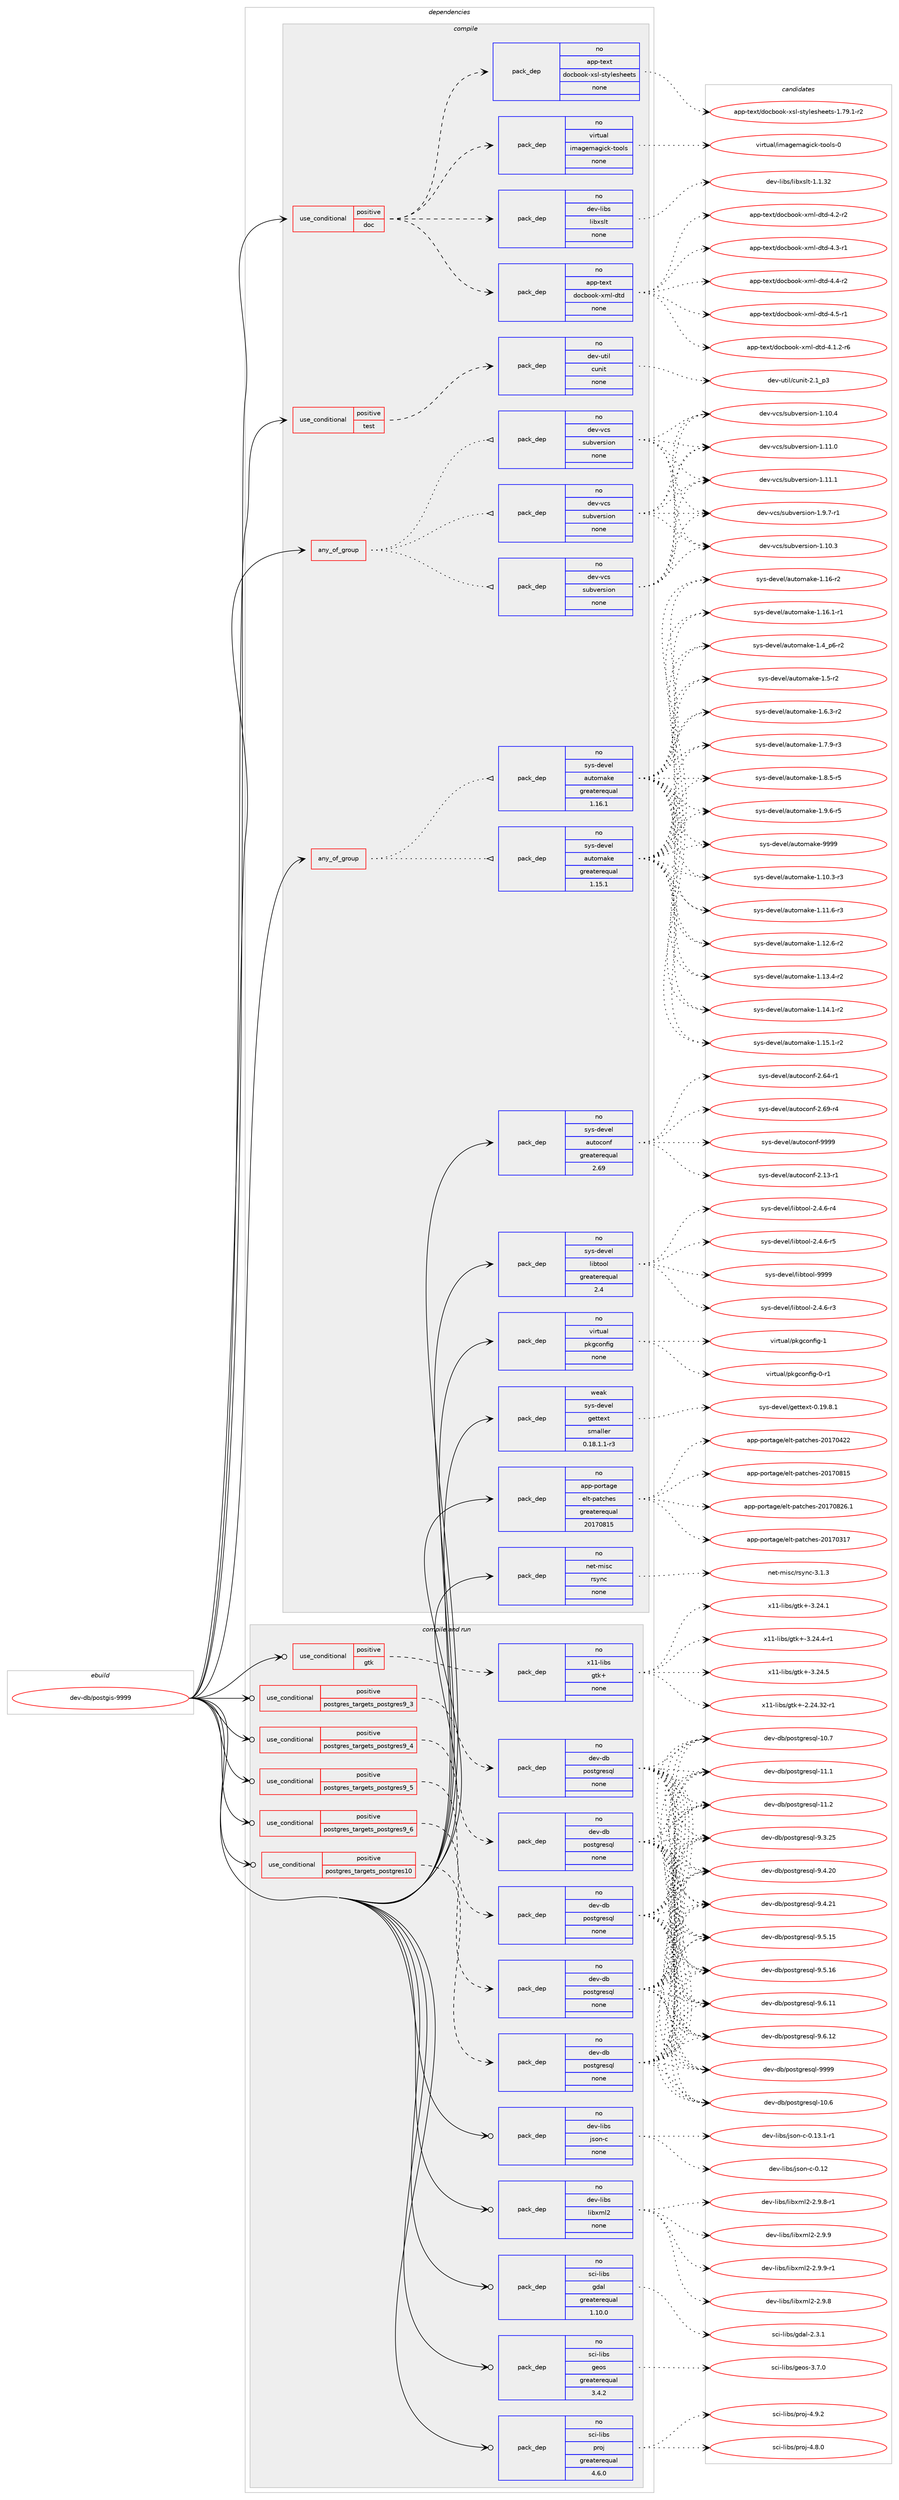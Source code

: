 digraph prolog {

# *************
# Graph options
# *************

newrank=true;
concentrate=true;
compound=true;
graph [rankdir=LR,fontname=Helvetica,fontsize=10,ranksep=1.5];#, ranksep=2.5, nodesep=0.2];
edge  [arrowhead=vee];
node  [fontname=Helvetica,fontsize=10];

# **********
# The ebuild
# **********

subgraph cluster_leftcol {
color=gray;
rank=same;
label=<<i>ebuild</i>>;
id [label="dev-db/postgis-9999", color=red, width=4, href="../dev-db/postgis-9999.svg"];
}

# ****************
# The dependencies
# ****************

subgraph cluster_midcol {
color=gray;
label=<<i>dependencies</i>>;
subgraph cluster_compile {
fillcolor="#eeeeee";
style=filled;
label=<<i>compile</i>>;
subgraph any20415 {
dependency1321804 [label=<<TABLE BORDER="0" CELLBORDER="1" CELLSPACING="0" CELLPADDING="4"><TR><TD CELLPADDING="10">any_of_group</TD></TR></TABLE>>, shape=none, color=red];subgraph pack943195 {
dependency1321805 [label=<<TABLE BORDER="0" CELLBORDER="1" CELLSPACING="0" CELLPADDING="4" WIDTH="220"><TR><TD ROWSPAN="6" CELLPADDING="30">pack_dep</TD></TR><TR><TD WIDTH="110">no</TD></TR><TR><TD>dev-vcs</TD></TR><TR><TD>subversion</TD></TR><TR><TD>none</TD></TR><TR><TD></TD></TR></TABLE>>, shape=none, color=blue];
}
dependency1321804:e -> dependency1321805:w [weight=20,style="dotted",arrowhead="oinv"];
subgraph pack943196 {
dependency1321806 [label=<<TABLE BORDER="0" CELLBORDER="1" CELLSPACING="0" CELLPADDING="4" WIDTH="220"><TR><TD ROWSPAN="6" CELLPADDING="30">pack_dep</TD></TR><TR><TD WIDTH="110">no</TD></TR><TR><TD>dev-vcs</TD></TR><TR><TD>subversion</TD></TR><TR><TD>none</TD></TR><TR><TD></TD></TR></TABLE>>, shape=none, color=blue];
}
dependency1321804:e -> dependency1321806:w [weight=20,style="dotted",arrowhead="oinv"];
subgraph pack943197 {
dependency1321807 [label=<<TABLE BORDER="0" CELLBORDER="1" CELLSPACING="0" CELLPADDING="4" WIDTH="220"><TR><TD ROWSPAN="6" CELLPADDING="30">pack_dep</TD></TR><TR><TD WIDTH="110">no</TD></TR><TR><TD>dev-vcs</TD></TR><TR><TD>subversion</TD></TR><TR><TD>none</TD></TR><TR><TD></TD></TR></TABLE>>, shape=none, color=blue];
}
dependency1321804:e -> dependency1321807:w [weight=20,style="dotted",arrowhead="oinv"];
}
id:e -> dependency1321804:w [weight=20,style="solid",arrowhead="vee"];
subgraph any20416 {
dependency1321808 [label=<<TABLE BORDER="0" CELLBORDER="1" CELLSPACING="0" CELLPADDING="4"><TR><TD CELLPADDING="10">any_of_group</TD></TR></TABLE>>, shape=none, color=red];subgraph pack943198 {
dependency1321809 [label=<<TABLE BORDER="0" CELLBORDER="1" CELLSPACING="0" CELLPADDING="4" WIDTH="220"><TR><TD ROWSPAN="6" CELLPADDING="30">pack_dep</TD></TR><TR><TD WIDTH="110">no</TD></TR><TR><TD>sys-devel</TD></TR><TR><TD>automake</TD></TR><TR><TD>greaterequal</TD></TR><TR><TD>1.16.1</TD></TR></TABLE>>, shape=none, color=blue];
}
dependency1321808:e -> dependency1321809:w [weight=20,style="dotted",arrowhead="oinv"];
subgraph pack943199 {
dependency1321810 [label=<<TABLE BORDER="0" CELLBORDER="1" CELLSPACING="0" CELLPADDING="4" WIDTH="220"><TR><TD ROWSPAN="6" CELLPADDING="30">pack_dep</TD></TR><TR><TD WIDTH="110">no</TD></TR><TR><TD>sys-devel</TD></TR><TR><TD>automake</TD></TR><TR><TD>greaterequal</TD></TR><TR><TD>1.15.1</TD></TR></TABLE>>, shape=none, color=blue];
}
dependency1321808:e -> dependency1321810:w [weight=20,style="dotted",arrowhead="oinv"];
}
id:e -> dependency1321808:w [weight=20,style="solid",arrowhead="vee"];
subgraph cond357642 {
dependency1321811 [label=<<TABLE BORDER="0" CELLBORDER="1" CELLSPACING="0" CELLPADDING="4"><TR><TD ROWSPAN="3" CELLPADDING="10">use_conditional</TD></TR><TR><TD>positive</TD></TR><TR><TD>doc</TD></TR></TABLE>>, shape=none, color=red];
subgraph pack943200 {
dependency1321812 [label=<<TABLE BORDER="0" CELLBORDER="1" CELLSPACING="0" CELLPADDING="4" WIDTH="220"><TR><TD ROWSPAN="6" CELLPADDING="30">pack_dep</TD></TR><TR><TD WIDTH="110">no</TD></TR><TR><TD>app-text</TD></TR><TR><TD>docbook-xsl-stylesheets</TD></TR><TR><TD>none</TD></TR><TR><TD></TD></TR></TABLE>>, shape=none, color=blue];
}
dependency1321811:e -> dependency1321812:w [weight=20,style="dashed",arrowhead="vee"];
subgraph pack943201 {
dependency1321813 [label=<<TABLE BORDER="0" CELLBORDER="1" CELLSPACING="0" CELLPADDING="4" WIDTH="220"><TR><TD ROWSPAN="6" CELLPADDING="30">pack_dep</TD></TR><TR><TD WIDTH="110">no</TD></TR><TR><TD>app-text</TD></TR><TR><TD>docbook-xml-dtd</TD></TR><TR><TD>none</TD></TR><TR><TD></TD></TR></TABLE>>, shape=none, color=blue];
}
dependency1321811:e -> dependency1321813:w [weight=20,style="dashed",arrowhead="vee"];
subgraph pack943202 {
dependency1321814 [label=<<TABLE BORDER="0" CELLBORDER="1" CELLSPACING="0" CELLPADDING="4" WIDTH="220"><TR><TD ROWSPAN="6" CELLPADDING="30">pack_dep</TD></TR><TR><TD WIDTH="110">no</TD></TR><TR><TD>dev-libs</TD></TR><TR><TD>libxslt</TD></TR><TR><TD>none</TD></TR><TR><TD></TD></TR></TABLE>>, shape=none, color=blue];
}
dependency1321811:e -> dependency1321814:w [weight=20,style="dashed",arrowhead="vee"];
subgraph pack943203 {
dependency1321815 [label=<<TABLE BORDER="0" CELLBORDER="1" CELLSPACING="0" CELLPADDING="4" WIDTH="220"><TR><TD ROWSPAN="6" CELLPADDING="30">pack_dep</TD></TR><TR><TD WIDTH="110">no</TD></TR><TR><TD>virtual</TD></TR><TR><TD>imagemagick-tools</TD></TR><TR><TD>none</TD></TR><TR><TD></TD></TR></TABLE>>, shape=none, color=blue];
}
dependency1321811:e -> dependency1321815:w [weight=20,style="dashed",arrowhead="vee"];
}
id:e -> dependency1321811:w [weight=20,style="solid",arrowhead="vee"];
subgraph cond357643 {
dependency1321816 [label=<<TABLE BORDER="0" CELLBORDER="1" CELLSPACING="0" CELLPADDING="4"><TR><TD ROWSPAN="3" CELLPADDING="10">use_conditional</TD></TR><TR><TD>positive</TD></TR><TR><TD>test</TD></TR></TABLE>>, shape=none, color=red];
subgraph pack943204 {
dependency1321817 [label=<<TABLE BORDER="0" CELLBORDER="1" CELLSPACING="0" CELLPADDING="4" WIDTH="220"><TR><TD ROWSPAN="6" CELLPADDING="30">pack_dep</TD></TR><TR><TD WIDTH="110">no</TD></TR><TR><TD>dev-util</TD></TR><TR><TD>cunit</TD></TR><TR><TD>none</TD></TR><TR><TD></TD></TR></TABLE>>, shape=none, color=blue];
}
dependency1321816:e -> dependency1321817:w [weight=20,style="dashed",arrowhead="vee"];
}
id:e -> dependency1321816:w [weight=20,style="solid",arrowhead="vee"];
subgraph pack943205 {
dependency1321818 [label=<<TABLE BORDER="0" CELLBORDER="1" CELLSPACING="0" CELLPADDING="4" WIDTH="220"><TR><TD ROWSPAN="6" CELLPADDING="30">pack_dep</TD></TR><TR><TD WIDTH="110">no</TD></TR><TR><TD>app-portage</TD></TR><TR><TD>elt-patches</TD></TR><TR><TD>greaterequal</TD></TR><TR><TD>20170815</TD></TR></TABLE>>, shape=none, color=blue];
}
id:e -> dependency1321818:w [weight=20,style="solid",arrowhead="vee"];
subgraph pack943206 {
dependency1321819 [label=<<TABLE BORDER="0" CELLBORDER="1" CELLSPACING="0" CELLPADDING="4" WIDTH="220"><TR><TD ROWSPAN="6" CELLPADDING="30">pack_dep</TD></TR><TR><TD WIDTH="110">no</TD></TR><TR><TD>net-misc</TD></TR><TR><TD>rsync</TD></TR><TR><TD>none</TD></TR><TR><TD></TD></TR></TABLE>>, shape=none, color=blue];
}
id:e -> dependency1321819:w [weight=20,style="solid",arrowhead="vee"];
subgraph pack943207 {
dependency1321820 [label=<<TABLE BORDER="0" CELLBORDER="1" CELLSPACING="0" CELLPADDING="4" WIDTH="220"><TR><TD ROWSPAN="6" CELLPADDING="30">pack_dep</TD></TR><TR><TD WIDTH="110">no</TD></TR><TR><TD>sys-devel</TD></TR><TR><TD>autoconf</TD></TR><TR><TD>greaterequal</TD></TR><TR><TD>2.69</TD></TR></TABLE>>, shape=none, color=blue];
}
id:e -> dependency1321820:w [weight=20,style="solid",arrowhead="vee"];
subgraph pack943208 {
dependency1321821 [label=<<TABLE BORDER="0" CELLBORDER="1" CELLSPACING="0" CELLPADDING="4" WIDTH="220"><TR><TD ROWSPAN="6" CELLPADDING="30">pack_dep</TD></TR><TR><TD WIDTH="110">no</TD></TR><TR><TD>sys-devel</TD></TR><TR><TD>libtool</TD></TR><TR><TD>greaterequal</TD></TR><TR><TD>2.4</TD></TR></TABLE>>, shape=none, color=blue];
}
id:e -> dependency1321821:w [weight=20,style="solid",arrowhead="vee"];
subgraph pack943209 {
dependency1321822 [label=<<TABLE BORDER="0" CELLBORDER="1" CELLSPACING="0" CELLPADDING="4" WIDTH="220"><TR><TD ROWSPAN="6" CELLPADDING="30">pack_dep</TD></TR><TR><TD WIDTH="110">no</TD></TR><TR><TD>virtual</TD></TR><TR><TD>pkgconfig</TD></TR><TR><TD>none</TD></TR><TR><TD></TD></TR></TABLE>>, shape=none, color=blue];
}
id:e -> dependency1321822:w [weight=20,style="solid",arrowhead="vee"];
subgraph pack943210 {
dependency1321823 [label=<<TABLE BORDER="0" CELLBORDER="1" CELLSPACING="0" CELLPADDING="4" WIDTH="220"><TR><TD ROWSPAN="6" CELLPADDING="30">pack_dep</TD></TR><TR><TD WIDTH="110">weak</TD></TR><TR><TD>sys-devel</TD></TR><TR><TD>gettext</TD></TR><TR><TD>smaller</TD></TR><TR><TD>0.18.1.1-r3</TD></TR></TABLE>>, shape=none, color=blue];
}
id:e -> dependency1321823:w [weight=20,style="solid",arrowhead="vee"];
}
subgraph cluster_compileandrun {
fillcolor="#eeeeee";
style=filled;
label=<<i>compile and run</i>>;
subgraph cond357644 {
dependency1321824 [label=<<TABLE BORDER="0" CELLBORDER="1" CELLSPACING="0" CELLPADDING="4"><TR><TD ROWSPAN="3" CELLPADDING="10">use_conditional</TD></TR><TR><TD>positive</TD></TR><TR><TD>gtk</TD></TR></TABLE>>, shape=none, color=red];
subgraph pack943211 {
dependency1321825 [label=<<TABLE BORDER="0" CELLBORDER="1" CELLSPACING="0" CELLPADDING="4" WIDTH="220"><TR><TD ROWSPAN="6" CELLPADDING="30">pack_dep</TD></TR><TR><TD WIDTH="110">no</TD></TR><TR><TD>x11-libs</TD></TR><TR><TD>gtk+</TD></TR><TR><TD>none</TD></TR><TR><TD></TD></TR></TABLE>>, shape=none, color=blue];
}
dependency1321824:e -> dependency1321825:w [weight=20,style="dashed",arrowhead="vee"];
}
id:e -> dependency1321824:w [weight=20,style="solid",arrowhead="odotvee"];
subgraph cond357645 {
dependency1321826 [label=<<TABLE BORDER="0" CELLBORDER="1" CELLSPACING="0" CELLPADDING="4"><TR><TD ROWSPAN="3" CELLPADDING="10">use_conditional</TD></TR><TR><TD>positive</TD></TR><TR><TD>postgres_targets_postgres10</TD></TR></TABLE>>, shape=none, color=red];
subgraph pack943212 {
dependency1321827 [label=<<TABLE BORDER="0" CELLBORDER="1" CELLSPACING="0" CELLPADDING="4" WIDTH="220"><TR><TD ROWSPAN="6" CELLPADDING="30">pack_dep</TD></TR><TR><TD WIDTH="110">no</TD></TR><TR><TD>dev-db</TD></TR><TR><TD>postgresql</TD></TR><TR><TD>none</TD></TR><TR><TD></TD></TR></TABLE>>, shape=none, color=blue];
}
dependency1321826:e -> dependency1321827:w [weight=20,style="dashed",arrowhead="vee"];
}
id:e -> dependency1321826:w [weight=20,style="solid",arrowhead="odotvee"];
subgraph cond357646 {
dependency1321828 [label=<<TABLE BORDER="0" CELLBORDER="1" CELLSPACING="0" CELLPADDING="4"><TR><TD ROWSPAN="3" CELLPADDING="10">use_conditional</TD></TR><TR><TD>positive</TD></TR><TR><TD>postgres_targets_postgres9_3</TD></TR></TABLE>>, shape=none, color=red];
subgraph pack943213 {
dependency1321829 [label=<<TABLE BORDER="0" CELLBORDER="1" CELLSPACING="0" CELLPADDING="4" WIDTH="220"><TR><TD ROWSPAN="6" CELLPADDING="30">pack_dep</TD></TR><TR><TD WIDTH="110">no</TD></TR><TR><TD>dev-db</TD></TR><TR><TD>postgresql</TD></TR><TR><TD>none</TD></TR><TR><TD></TD></TR></TABLE>>, shape=none, color=blue];
}
dependency1321828:e -> dependency1321829:w [weight=20,style="dashed",arrowhead="vee"];
}
id:e -> dependency1321828:w [weight=20,style="solid",arrowhead="odotvee"];
subgraph cond357647 {
dependency1321830 [label=<<TABLE BORDER="0" CELLBORDER="1" CELLSPACING="0" CELLPADDING="4"><TR><TD ROWSPAN="3" CELLPADDING="10">use_conditional</TD></TR><TR><TD>positive</TD></TR><TR><TD>postgres_targets_postgres9_4</TD></TR></TABLE>>, shape=none, color=red];
subgraph pack943214 {
dependency1321831 [label=<<TABLE BORDER="0" CELLBORDER="1" CELLSPACING="0" CELLPADDING="4" WIDTH="220"><TR><TD ROWSPAN="6" CELLPADDING="30">pack_dep</TD></TR><TR><TD WIDTH="110">no</TD></TR><TR><TD>dev-db</TD></TR><TR><TD>postgresql</TD></TR><TR><TD>none</TD></TR><TR><TD></TD></TR></TABLE>>, shape=none, color=blue];
}
dependency1321830:e -> dependency1321831:w [weight=20,style="dashed",arrowhead="vee"];
}
id:e -> dependency1321830:w [weight=20,style="solid",arrowhead="odotvee"];
subgraph cond357648 {
dependency1321832 [label=<<TABLE BORDER="0" CELLBORDER="1" CELLSPACING="0" CELLPADDING="4"><TR><TD ROWSPAN="3" CELLPADDING="10">use_conditional</TD></TR><TR><TD>positive</TD></TR><TR><TD>postgres_targets_postgres9_5</TD></TR></TABLE>>, shape=none, color=red];
subgraph pack943215 {
dependency1321833 [label=<<TABLE BORDER="0" CELLBORDER="1" CELLSPACING="0" CELLPADDING="4" WIDTH="220"><TR><TD ROWSPAN="6" CELLPADDING="30">pack_dep</TD></TR><TR><TD WIDTH="110">no</TD></TR><TR><TD>dev-db</TD></TR><TR><TD>postgresql</TD></TR><TR><TD>none</TD></TR><TR><TD></TD></TR></TABLE>>, shape=none, color=blue];
}
dependency1321832:e -> dependency1321833:w [weight=20,style="dashed",arrowhead="vee"];
}
id:e -> dependency1321832:w [weight=20,style="solid",arrowhead="odotvee"];
subgraph cond357649 {
dependency1321834 [label=<<TABLE BORDER="0" CELLBORDER="1" CELLSPACING="0" CELLPADDING="4"><TR><TD ROWSPAN="3" CELLPADDING="10">use_conditional</TD></TR><TR><TD>positive</TD></TR><TR><TD>postgres_targets_postgres9_6</TD></TR></TABLE>>, shape=none, color=red];
subgraph pack943216 {
dependency1321835 [label=<<TABLE BORDER="0" CELLBORDER="1" CELLSPACING="0" CELLPADDING="4" WIDTH="220"><TR><TD ROWSPAN="6" CELLPADDING="30">pack_dep</TD></TR><TR><TD WIDTH="110">no</TD></TR><TR><TD>dev-db</TD></TR><TR><TD>postgresql</TD></TR><TR><TD>none</TD></TR><TR><TD></TD></TR></TABLE>>, shape=none, color=blue];
}
dependency1321834:e -> dependency1321835:w [weight=20,style="dashed",arrowhead="vee"];
}
id:e -> dependency1321834:w [weight=20,style="solid",arrowhead="odotvee"];
subgraph pack943217 {
dependency1321836 [label=<<TABLE BORDER="0" CELLBORDER="1" CELLSPACING="0" CELLPADDING="4" WIDTH="220"><TR><TD ROWSPAN="6" CELLPADDING="30">pack_dep</TD></TR><TR><TD WIDTH="110">no</TD></TR><TR><TD>dev-libs</TD></TR><TR><TD>json-c</TD></TR><TR><TD>none</TD></TR><TR><TD></TD></TR></TABLE>>, shape=none, color=blue];
}
id:e -> dependency1321836:w [weight=20,style="solid",arrowhead="odotvee"];
subgraph pack943218 {
dependency1321837 [label=<<TABLE BORDER="0" CELLBORDER="1" CELLSPACING="0" CELLPADDING="4" WIDTH="220"><TR><TD ROWSPAN="6" CELLPADDING="30">pack_dep</TD></TR><TR><TD WIDTH="110">no</TD></TR><TR><TD>dev-libs</TD></TR><TR><TD>libxml2</TD></TR><TR><TD>none</TD></TR><TR><TD></TD></TR></TABLE>>, shape=none, color=blue];
}
id:e -> dependency1321837:w [weight=20,style="solid",arrowhead="odotvee"];
subgraph pack943219 {
dependency1321838 [label=<<TABLE BORDER="0" CELLBORDER="1" CELLSPACING="0" CELLPADDING="4" WIDTH="220"><TR><TD ROWSPAN="6" CELLPADDING="30">pack_dep</TD></TR><TR><TD WIDTH="110">no</TD></TR><TR><TD>sci-libs</TD></TR><TR><TD>gdal</TD></TR><TR><TD>greaterequal</TD></TR><TR><TD>1.10.0</TD></TR></TABLE>>, shape=none, color=blue];
}
id:e -> dependency1321838:w [weight=20,style="solid",arrowhead="odotvee"];
subgraph pack943220 {
dependency1321839 [label=<<TABLE BORDER="0" CELLBORDER="1" CELLSPACING="0" CELLPADDING="4" WIDTH="220"><TR><TD ROWSPAN="6" CELLPADDING="30">pack_dep</TD></TR><TR><TD WIDTH="110">no</TD></TR><TR><TD>sci-libs</TD></TR><TR><TD>geos</TD></TR><TR><TD>greaterequal</TD></TR><TR><TD>3.4.2</TD></TR></TABLE>>, shape=none, color=blue];
}
id:e -> dependency1321839:w [weight=20,style="solid",arrowhead="odotvee"];
subgraph pack943221 {
dependency1321840 [label=<<TABLE BORDER="0" CELLBORDER="1" CELLSPACING="0" CELLPADDING="4" WIDTH="220"><TR><TD ROWSPAN="6" CELLPADDING="30">pack_dep</TD></TR><TR><TD WIDTH="110">no</TD></TR><TR><TD>sci-libs</TD></TR><TR><TD>proj</TD></TR><TR><TD>greaterequal</TD></TR><TR><TD>4.6.0</TD></TR></TABLE>>, shape=none, color=blue];
}
id:e -> dependency1321840:w [weight=20,style="solid",arrowhead="odotvee"];
}
subgraph cluster_run {
fillcolor="#eeeeee";
style=filled;
label=<<i>run</i>>;
}
}

# **************
# The candidates
# **************

subgraph cluster_choices {
rank=same;
color=gray;
label=<<i>candidates</i>>;

subgraph choice943195 {
color=black;
nodesep=1;
choice1001011184511899115471151179811810111411510511111045494649484651 [label="dev-vcs/subversion-1.10.3", color=red, width=4,href="../dev-vcs/subversion-1.10.3.svg"];
choice1001011184511899115471151179811810111411510511111045494649484652 [label="dev-vcs/subversion-1.10.4", color=red, width=4,href="../dev-vcs/subversion-1.10.4.svg"];
choice1001011184511899115471151179811810111411510511111045494649494648 [label="dev-vcs/subversion-1.11.0", color=red, width=4,href="../dev-vcs/subversion-1.11.0.svg"];
choice1001011184511899115471151179811810111411510511111045494649494649 [label="dev-vcs/subversion-1.11.1", color=red, width=4,href="../dev-vcs/subversion-1.11.1.svg"];
choice100101118451189911547115117981181011141151051111104549465746554511449 [label="dev-vcs/subversion-1.9.7-r1", color=red, width=4,href="../dev-vcs/subversion-1.9.7-r1.svg"];
dependency1321805:e -> choice1001011184511899115471151179811810111411510511111045494649484651:w [style=dotted,weight="100"];
dependency1321805:e -> choice1001011184511899115471151179811810111411510511111045494649484652:w [style=dotted,weight="100"];
dependency1321805:e -> choice1001011184511899115471151179811810111411510511111045494649494648:w [style=dotted,weight="100"];
dependency1321805:e -> choice1001011184511899115471151179811810111411510511111045494649494649:w [style=dotted,weight="100"];
dependency1321805:e -> choice100101118451189911547115117981181011141151051111104549465746554511449:w [style=dotted,weight="100"];
}
subgraph choice943196 {
color=black;
nodesep=1;
choice1001011184511899115471151179811810111411510511111045494649484651 [label="dev-vcs/subversion-1.10.3", color=red, width=4,href="../dev-vcs/subversion-1.10.3.svg"];
choice1001011184511899115471151179811810111411510511111045494649484652 [label="dev-vcs/subversion-1.10.4", color=red, width=4,href="../dev-vcs/subversion-1.10.4.svg"];
choice1001011184511899115471151179811810111411510511111045494649494648 [label="dev-vcs/subversion-1.11.0", color=red, width=4,href="../dev-vcs/subversion-1.11.0.svg"];
choice1001011184511899115471151179811810111411510511111045494649494649 [label="dev-vcs/subversion-1.11.1", color=red, width=4,href="../dev-vcs/subversion-1.11.1.svg"];
choice100101118451189911547115117981181011141151051111104549465746554511449 [label="dev-vcs/subversion-1.9.7-r1", color=red, width=4,href="../dev-vcs/subversion-1.9.7-r1.svg"];
dependency1321806:e -> choice1001011184511899115471151179811810111411510511111045494649484651:w [style=dotted,weight="100"];
dependency1321806:e -> choice1001011184511899115471151179811810111411510511111045494649484652:w [style=dotted,weight="100"];
dependency1321806:e -> choice1001011184511899115471151179811810111411510511111045494649494648:w [style=dotted,weight="100"];
dependency1321806:e -> choice1001011184511899115471151179811810111411510511111045494649494649:w [style=dotted,weight="100"];
dependency1321806:e -> choice100101118451189911547115117981181011141151051111104549465746554511449:w [style=dotted,weight="100"];
}
subgraph choice943197 {
color=black;
nodesep=1;
choice1001011184511899115471151179811810111411510511111045494649484651 [label="dev-vcs/subversion-1.10.3", color=red, width=4,href="../dev-vcs/subversion-1.10.3.svg"];
choice1001011184511899115471151179811810111411510511111045494649484652 [label="dev-vcs/subversion-1.10.4", color=red, width=4,href="../dev-vcs/subversion-1.10.4.svg"];
choice1001011184511899115471151179811810111411510511111045494649494648 [label="dev-vcs/subversion-1.11.0", color=red, width=4,href="../dev-vcs/subversion-1.11.0.svg"];
choice1001011184511899115471151179811810111411510511111045494649494649 [label="dev-vcs/subversion-1.11.1", color=red, width=4,href="../dev-vcs/subversion-1.11.1.svg"];
choice100101118451189911547115117981181011141151051111104549465746554511449 [label="dev-vcs/subversion-1.9.7-r1", color=red, width=4,href="../dev-vcs/subversion-1.9.7-r1.svg"];
dependency1321807:e -> choice1001011184511899115471151179811810111411510511111045494649484651:w [style=dotted,weight="100"];
dependency1321807:e -> choice1001011184511899115471151179811810111411510511111045494649484652:w [style=dotted,weight="100"];
dependency1321807:e -> choice1001011184511899115471151179811810111411510511111045494649494648:w [style=dotted,weight="100"];
dependency1321807:e -> choice1001011184511899115471151179811810111411510511111045494649494649:w [style=dotted,weight="100"];
dependency1321807:e -> choice100101118451189911547115117981181011141151051111104549465746554511449:w [style=dotted,weight="100"];
}
subgraph choice943198 {
color=black;
nodesep=1;
choice11512111545100101118101108479711711611110997107101454946494846514511451 [label="sys-devel/automake-1.10.3-r3", color=red, width=4,href="../sys-devel/automake-1.10.3-r3.svg"];
choice11512111545100101118101108479711711611110997107101454946494946544511451 [label="sys-devel/automake-1.11.6-r3", color=red, width=4,href="../sys-devel/automake-1.11.6-r3.svg"];
choice11512111545100101118101108479711711611110997107101454946495046544511450 [label="sys-devel/automake-1.12.6-r2", color=red, width=4,href="../sys-devel/automake-1.12.6-r2.svg"];
choice11512111545100101118101108479711711611110997107101454946495146524511450 [label="sys-devel/automake-1.13.4-r2", color=red, width=4,href="../sys-devel/automake-1.13.4-r2.svg"];
choice11512111545100101118101108479711711611110997107101454946495246494511450 [label="sys-devel/automake-1.14.1-r2", color=red, width=4,href="../sys-devel/automake-1.14.1-r2.svg"];
choice11512111545100101118101108479711711611110997107101454946495346494511450 [label="sys-devel/automake-1.15.1-r2", color=red, width=4,href="../sys-devel/automake-1.15.1-r2.svg"];
choice1151211154510010111810110847971171161111099710710145494649544511450 [label="sys-devel/automake-1.16-r2", color=red, width=4,href="../sys-devel/automake-1.16-r2.svg"];
choice11512111545100101118101108479711711611110997107101454946495446494511449 [label="sys-devel/automake-1.16.1-r1", color=red, width=4,href="../sys-devel/automake-1.16.1-r1.svg"];
choice115121115451001011181011084797117116111109971071014549465295112544511450 [label="sys-devel/automake-1.4_p6-r2", color=red, width=4,href="../sys-devel/automake-1.4_p6-r2.svg"];
choice11512111545100101118101108479711711611110997107101454946534511450 [label="sys-devel/automake-1.5-r2", color=red, width=4,href="../sys-devel/automake-1.5-r2.svg"];
choice115121115451001011181011084797117116111109971071014549465446514511450 [label="sys-devel/automake-1.6.3-r2", color=red, width=4,href="../sys-devel/automake-1.6.3-r2.svg"];
choice115121115451001011181011084797117116111109971071014549465546574511451 [label="sys-devel/automake-1.7.9-r3", color=red, width=4,href="../sys-devel/automake-1.7.9-r3.svg"];
choice115121115451001011181011084797117116111109971071014549465646534511453 [label="sys-devel/automake-1.8.5-r5", color=red, width=4,href="../sys-devel/automake-1.8.5-r5.svg"];
choice115121115451001011181011084797117116111109971071014549465746544511453 [label="sys-devel/automake-1.9.6-r5", color=red, width=4,href="../sys-devel/automake-1.9.6-r5.svg"];
choice115121115451001011181011084797117116111109971071014557575757 [label="sys-devel/automake-9999", color=red, width=4,href="../sys-devel/automake-9999.svg"];
dependency1321809:e -> choice11512111545100101118101108479711711611110997107101454946494846514511451:w [style=dotted,weight="100"];
dependency1321809:e -> choice11512111545100101118101108479711711611110997107101454946494946544511451:w [style=dotted,weight="100"];
dependency1321809:e -> choice11512111545100101118101108479711711611110997107101454946495046544511450:w [style=dotted,weight="100"];
dependency1321809:e -> choice11512111545100101118101108479711711611110997107101454946495146524511450:w [style=dotted,weight="100"];
dependency1321809:e -> choice11512111545100101118101108479711711611110997107101454946495246494511450:w [style=dotted,weight="100"];
dependency1321809:e -> choice11512111545100101118101108479711711611110997107101454946495346494511450:w [style=dotted,weight="100"];
dependency1321809:e -> choice1151211154510010111810110847971171161111099710710145494649544511450:w [style=dotted,weight="100"];
dependency1321809:e -> choice11512111545100101118101108479711711611110997107101454946495446494511449:w [style=dotted,weight="100"];
dependency1321809:e -> choice115121115451001011181011084797117116111109971071014549465295112544511450:w [style=dotted,weight="100"];
dependency1321809:e -> choice11512111545100101118101108479711711611110997107101454946534511450:w [style=dotted,weight="100"];
dependency1321809:e -> choice115121115451001011181011084797117116111109971071014549465446514511450:w [style=dotted,weight="100"];
dependency1321809:e -> choice115121115451001011181011084797117116111109971071014549465546574511451:w [style=dotted,weight="100"];
dependency1321809:e -> choice115121115451001011181011084797117116111109971071014549465646534511453:w [style=dotted,weight="100"];
dependency1321809:e -> choice115121115451001011181011084797117116111109971071014549465746544511453:w [style=dotted,weight="100"];
dependency1321809:e -> choice115121115451001011181011084797117116111109971071014557575757:w [style=dotted,weight="100"];
}
subgraph choice943199 {
color=black;
nodesep=1;
choice11512111545100101118101108479711711611110997107101454946494846514511451 [label="sys-devel/automake-1.10.3-r3", color=red, width=4,href="../sys-devel/automake-1.10.3-r3.svg"];
choice11512111545100101118101108479711711611110997107101454946494946544511451 [label="sys-devel/automake-1.11.6-r3", color=red, width=4,href="../sys-devel/automake-1.11.6-r3.svg"];
choice11512111545100101118101108479711711611110997107101454946495046544511450 [label="sys-devel/automake-1.12.6-r2", color=red, width=4,href="../sys-devel/automake-1.12.6-r2.svg"];
choice11512111545100101118101108479711711611110997107101454946495146524511450 [label="sys-devel/automake-1.13.4-r2", color=red, width=4,href="../sys-devel/automake-1.13.4-r2.svg"];
choice11512111545100101118101108479711711611110997107101454946495246494511450 [label="sys-devel/automake-1.14.1-r2", color=red, width=4,href="../sys-devel/automake-1.14.1-r2.svg"];
choice11512111545100101118101108479711711611110997107101454946495346494511450 [label="sys-devel/automake-1.15.1-r2", color=red, width=4,href="../sys-devel/automake-1.15.1-r2.svg"];
choice1151211154510010111810110847971171161111099710710145494649544511450 [label="sys-devel/automake-1.16-r2", color=red, width=4,href="../sys-devel/automake-1.16-r2.svg"];
choice11512111545100101118101108479711711611110997107101454946495446494511449 [label="sys-devel/automake-1.16.1-r1", color=red, width=4,href="../sys-devel/automake-1.16.1-r1.svg"];
choice115121115451001011181011084797117116111109971071014549465295112544511450 [label="sys-devel/automake-1.4_p6-r2", color=red, width=4,href="../sys-devel/automake-1.4_p6-r2.svg"];
choice11512111545100101118101108479711711611110997107101454946534511450 [label="sys-devel/automake-1.5-r2", color=red, width=4,href="../sys-devel/automake-1.5-r2.svg"];
choice115121115451001011181011084797117116111109971071014549465446514511450 [label="sys-devel/automake-1.6.3-r2", color=red, width=4,href="../sys-devel/automake-1.6.3-r2.svg"];
choice115121115451001011181011084797117116111109971071014549465546574511451 [label="sys-devel/automake-1.7.9-r3", color=red, width=4,href="../sys-devel/automake-1.7.9-r3.svg"];
choice115121115451001011181011084797117116111109971071014549465646534511453 [label="sys-devel/automake-1.8.5-r5", color=red, width=4,href="../sys-devel/automake-1.8.5-r5.svg"];
choice115121115451001011181011084797117116111109971071014549465746544511453 [label="sys-devel/automake-1.9.6-r5", color=red, width=4,href="../sys-devel/automake-1.9.6-r5.svg"];
choice115121115451001011181011084797117116111109971071014557575757 [label="sys-devel/automake-9999", color=red, width=4,href="../sys-devel/automake-9999.svg"];
dependency1321810:e -> choice11512111545100101118101108479711711611110997107101454946494846514511451:w [style=dotted,weight="100"];
dependency1321810:e -> choice11512111545100101118101108479711711611110997107101454946494946544511451:w [style=dotted,weight="100"];
dependency1321810:e -> choice11512111545100101118101108479711711611110997107101454946495046544511450:w [style=dotted,weight="100"];
dependency1321810:e -> choice11512111545100101118101108479711711611110997107101454946495146524511450:w [style=dotted,weight="100"];
dependency1321810:e -> choice11512111545100101118101108479711711611110997107101454946495246494511450:w [style=dotted,weight="100"];
dependency1321810:e -> choice11512111545100101118101108479711711611110997107101454946495346494511450:w [style=dotted,weight="100"];
dependency1321810:e -> choice1151211154510010111810110847971171161111099710710145494649544511450:w [style=dotted,weight="100"];
dependency1321810:e -> choice11512111545100101118101108479711711611110997107101454946495446494511449:w [style=dotted,weight="100"];
dependency1321810:e -> choice115121115451001011181011084797117116111109971071014549465295112544511450:w [style=dotted,weight="100"];
dependency1321810:e -> choice11512111545100101118101108479711711611110997107101454946534511450:w [style=dotted,weight="100"];
dependency1321810:e -> choice115121115451001011181011084797117116111109971071014549465446514511450:w [style=dotted,weight="100"];
dependency1321810:e -> choice115121115451001011181011084797117116111109971071014549465546574511451:w [style=dotted,weight="100"];
dependency1321810:e -> choice115121115451001011181011084797117116111109971071014549465646534511453:w [style=dotted,weight="100"];
dependency1321810:e -> choice115121115451001011181011084797117116111109971071014549465746544511453:w [style=dotted,weight="100"];
dependency1321810:e -> choice115121115451001011181011084797117116111109971071014557575757:w [style=dotted,weight="100"];
}
subgraph choice943200 {
color=black;
nodesep=1;
choice97112112451161011201164710011199981111111074512011510845115116121108101115104101101116115454946555746494511450 [label="app-text/docbook-xsl-stylesheets-1.79.1-r2", color=red, width=4,href="../app-text/docbook-xsl-stylesheets-1.79.1-r2.svg"];
dependency1321812:e -> choice97112112451161011201164710011199981111111074512011510845115116121108101115104101101116115454946555746494511450:w [style=dotted,weight="100"];
}
subgraph choice943201 {
color=black;
nodesep=1;
choice971121124511610112011647100111999811111110745120109108451001161004552464946504511454 [label="app-text/docbook-xml-dtd-4.1.2-r6", color=red, width=4,href="../app-text/docbook-xml-dtd-4.1.2-r6.svg"];
choice97112112451161011201164710011199981111111074512010910845100116100455246504511450 [label="app-text/docbook-xml-dtd-4.2-r2", color=red, width=4,href="../app-text/docbook-xml-dtd-4.2-r2.svg"];
choice97112112451161011201164710011199981111111074512010910845100116100455246514511449 [label="app-text/docbook-xml-dtd-4.3-r1", color=red, width=4,href="../app-text/docbook-xml-dtd-4.3-r1.svg"];
choice97112112451161011201164710011199981111111074512010910845100116100455246524511450 [label="app-text/docbook-xml-dtd-4.4-r2", color=red, width=4,href="../app-text/docbook-xml-dtd-4.4-r2.svg"];
choice97112112451161011201164710011199981111111074512010910845100116100455246534511449 [label="app-text/docbook-xml-dtd-4.5-r1", color=red, width=4,href="../app-text/docbook-xml-dtd-4.5-r1.svg"];
dependency1321813:e -> choice971121124511610112011647100111999811111110745120109108451001161004552464946504511454:w [style=dotted,weight="100"];
dependency1321813:e -> choice97112112451161011201164710011199981111111074512010910845100116100455246504511450:w [style=dotted,weight="100"];
dependency1321813:e -> choice97112112451161011201164710011199981111111074512010910845100116100455246514511449:w [style=dotted,weight="100"];
dependency1321813:e -> choice97112112451161011201164710011199981111111074512010910845100116100455246524511450:w [style=dotted,weight="100"];
dependency1321813:e -> choice97112112451161011201164710011199981111111074512010910845100116100455246534511449:w [style=dotted,weight="100"];
}
subgraph choice943202 {
color=black;
nodesep=1;
choice1001011184510810598115471081059812011510811645494649465150 [label="dev-libs/libxslt-1.1.32", color=red, width=4,href="../dev-libs/libxslt-1.1.32.svg"];
dependency1321814:e -> choice1001011184510810598115471081059812011510811645494649465150:w [style=dotted,weight="100"];
}
subgraph choice943203 {
color=black;
nodesep=1;
choice1181051141161179710847105109971031011099710310599107451161111111081154548 [label="virtual/imagemagick-tools-0", color=red, width=4,href="../virtual/imagemagick-tools-0.svg"];
dependency1321815:e -> choice1181051141161179710847105109971031011099710310599107451161111111081154548:w [style=dotted,weight="100"];
}
subgraph choice943204 {
color=black;
nodesep=1;
choice100101118451171161051084799117110105116455046499511251 [label="dev-util/cunit-2.1_p3", color=red, width=4,href="../dev-util/cunit-2.1_p3.svg"];
dependency1321817:e -> choice100101118451171161051084799117110105116455046499511251:w [style=dotted,weight="100"];
}
subgraph choice943205 {
color=black;
nodesep=1;
choice97112112451121111141169710310147101108116451129711699104101115455048495548514955 [label="app-portage/elt-patches-20170317", color=red, width=4,href="../app-portage/elt-patches-20170317.svg"];
choice97112112451121111141169710310147101108116451129711699104101115455048495548525050 [label="app-portage/elt-patches-20170422", color=red, width=4,href="../app-portage/elt-patches-20170422.svg"];
choice97112112451121111141169710310147101108116451129711699104101115455048495548564953 [label="app-portage/elt-patches-20170815", color=red, width=4,href="../app-portage/elt-patches-20170815.svg"];
choice971121124511211111411697103101471011081164511297116991041011154550484955485650544649 [label="app-portage/elt-patches-20170826.1", color=red, width=4,href="../app-portage/elt-patches-20170826.1.svg"];
dependency1321818:e -> choice97112112451121111141169710310147101108116451129711699104101115455048495548514955:w [style=dotted,weight="100"];
dependency1321818:e -> choice97112112451121111141169710310147101108116451129711699104101115455048495548525050:w [style=dotted,weight="100"];
dependency1321818:e -> choice97112112451121111141169710310147101108116451129711699104101115455048495548564953:w [style=dotted,weight="100"];
dependency1321818:e -> choice971121124511211111411697103101471011081164511297116991041011154550484955485650544649:w [style=dotted,weight="100"];
}
subgraph choice943206 {
color=black;
nodesep=1;
choice11010111645109105115994711411512111099455146494651 [label="net-misc/rsync-3.1.3", color=red, width=4,href="../net-misc/rsync-3.1.3.svg"];
dependency1321819:e -> choice11010111645109105115994711411512111099455146494651:w [style=dotted,weight="100"];
}
subgraph choice943207 {
color=black;
nodesep=1;
choice1151211154510010111810110847971171161119911111010245504649514511449 [label="sys-devel/autoconf-2.13-r1", color=red, width=4,href="../sys-devel/autoconf-2.13-r1.svg"];
choice1151211154510010111810110847971171161119911111010245504654524511449 [label="sys-devel/autoconf-2.64-r1", color=red, width=4,href="../sys-devel/autoconf-2.64-r1.svg"];
choice1151211154510010111810110847971171161119911111010245504654574511452 [label="sys-devel/autoconf-2.69-r4", color=red, width=4,href="../sys-devel/autoconf-2.69-r4.svg"];
choice115121115451001011181011084797117116111991111101024557575757 [label="sys-devel/autoconf-9999", color=red, width=4,href="../sys-devel/autoconf-9999.svg"];
dependency1321820:e -> choice1151211154510010111810110847971171161119911111010245504649514511449:w [style=dotted,weight="100"];
dependency1321820:e -> choice1151211154510010111810110847971171161119911111010245504654524511449:w [style=dotted,weight="100"];
dependency1321820:e -> choice1151211154510010111810110847971171161119911111010245504654574511452:w [style=dotted,weight="100"];
dependency1321820:e -> choice115121115451001011181011084797117116111991111101024557575757:w [style=dotted,weight="100"];
}
subgraph choice943208 {
color=black;
nodesep=1;
choice1151211154510010111810110847108105981161111111084550465246544511451 [label="sys-devel/libtool-2.4.6-r3", color=red, width=4,href="../sys-devel/libtool-2.4.6-r3.svg"];
choice1151211154510010111810110847108105981161111111084550465246544511452 [label="sys-devel/libtool-2.4.6-r4", color=red, width=4,href="../sys-devel/libtool-2.4.6-r4.svg"];
choice1151211154510010111810110847108105981161111111084550465246544511453 [label="sys-devel/libtool-2.4.6-r5", color=red, width=4,href="../sys-devel/libtool-2.4.6-r5.svg"];
choice1151211154510010111810110847108105981161111111084557575757 [label="sys-devel/libtool-9999", color=red, width=4,href="../sys-devel/libtool-9999.svg"];
dependency1321821:e -> choice1151211154510010111810110847108105981161111111084550465246544511451:w [style=dotted,weight="100"];
dependency1321821:e -> choice1151211154510010111810110847108105981161111111084550465246544511452:w [style=dotted,weight="100"];
dependency1321821:e -> choice1151211154510010111810110847108105981161111111084550465246544511453:w [style=dotted,weight="100"];
dependency1321821:e -> choice1151211154510010111810110847108105981161111111084557575757:w [style=dotted,weight="100"];
}
subgraph choice943209 {
color=black;
nodesep=1;
choice11810511411611797108471121071039911111010210510345484511449 [label="virtual/pkgconfig-0-r1", color=red, width=4,href="../virtual/pkgconfig-0-r1.svg"];
choice1181051141161179710847112107103991111101021051034549 [label="virtual/pkgconfig-1", color=red, width=4,href="../virtual/pkgconfig-1.svg"];
dependency1321822:e -> choice11810511411611797108471121071039911111010210510345484511449:w [style=dotted,weight="100"];
dependency1321822:e -> choice1181051141161179710847112107103991111101021051034549:w [style=dotted,weight="100"];
}
subgraph choice943210 {
color=black;
nodesep=1;
choice1151211154510010111810110847103101116116101120116454846495746564649 [label="sys-devel/gettext-0.19.8.1", color=red, width=4,href="../sys-devel/gettext-0.19.8.1.svg"];
dependency1321823:e -> choice1151211154510010111810110847103101116116101120116454846495746564649:w [style=dotted,weight="100"];
}
subgraph choice943211 {
color=black;
nodesep=1;
choice12049494510810598115471031161074345504650524651504511449 [label="x11-libs/gtk+-2.24.32-r1", color=red, width=4,href="../x11-libs/gtk+-2.24.32-r1.svg"];
choice12049494510810598115471031161074345514650524649 [label="x11-libs/gtk+-3.24.1", color=red, width=4,href="../x11-libs/gtk+-3.24.1.svg"];
choice120494945108105981154710311610743455146505246524511449 [label="x11-libs/gtk+-3.24.4-r1", color=red, width=4,href="../x11-libs/gtk+-3.24.4-r1.svg"];
choice12049494510810598115471031161074345514650524653 [label="x11-libs/gtk+-3.24.5", color=red, width=4,href="../x11-libs/gtk+-3.24.5.svg"];
dependency1321825:e -> choice12049494510810598115471031161074345504650524651504511449:w [style=dotted,weight="100"];
dependency1321825:e -> choice12049494510810598115471031161074345514650524649:w [style=dotted,weight="100"];
dependency1321825:e -> choice120494945108105981154710311610743455146505246524511449:w [style=dotted,weight="100"];
dependency1321825:e -> choice12049494510810598115471031161074345514650524653:w [style=dotted,weight="100"];
}
subgraph choice943212 {
color=black;
nodesep=1;
choice1001011184510098471121111151161031141011151131084549484654 [label="dev-db/postgresql-10.6", color=red, width=4,href="../dev-db/postgresql-10.6.svg"];
choice1001011184510098471121111151161031141011151131084549484655 [label="dev-db/postgresql-10.7", color=red, width=4,href="../dev-db/postgresql-10.7.svg"];
choice1001011184510098471121111151161031141011151131084549494649 [label="dev-db/postgresql-11.1", color=red, width=4,href="../dev-db/postgresql-11.1.svg"];
choice1001011184510098471121111151161031141011151131084549494650 [label="dev-db/postgresql-11.2", color=red, width=4,href="../dev-db/postgresql-11.2.svg"];
choice10010111845100984711211111511610311410111511310845574651465053 [label="dev-db/postgresql-9.3.25", color=red, width=4,href="../dev-db/postgresql-9.3.25.svg"];
choice10010111845100984711211111511610311410111511310845574652465048 [label="dev-db/postgresql-9.4.20", color=red, width=4,href="../dev-db/postgresql-9.4.20.svg"];
choice10010111845100984711211111511610311410111511310845574652465049 [label="dev-db/postgresql-9.4.21", color=red, width=4,href="../dev-db/postgresql-9.4.21.svg"];
choice10010111845100984711211111511610311410111511310845574653464953 [label="dev-db/postgresql-9.5.15", color=red, width=4,href="../dev-db/postgresql-9.5.15.svg"];
choice10010111845100984711211111511610311410111511310845574653464954 [label="dev-db/postgresql-9.5.16", color=red, width=4,href="../dev-db/postgresql-9.5.16.svg"];
choice10010111845100984711211111511610311410111511310845574654464949 [label="dev-db/postgresql-9.6.11", color=red, width=4,href="../dev-db/postgresql-9.6.11.svg"];
choice10010111845100984711211111511610311410111511310845574654464950 [label="dev-db/postgresql-9.6.12", color=red, width=4,href="../dev-db/postgresql-9.6.12.svg"];
choice1001011184510098471121111151161031141011151131084557575757 [label="dev-db/postgresql-9999", color=red, width=4,href="../dev-db/postgresql-9999.svg"];
dependency1321827:e -> choice1001011184510098471121111151161031141011151131084549484654:w [style=dotted,weight="100"];
dependency1321827:e -> choice1001011184510098471121111151161031141011151131084549484655:w [style=dotted,weight="100"];
dependency1321827:e -> choice1001011184510098471121111151161031141011151131084549494649:w [style=dotted,weight="100"];
dependency1321827:e -> choice1001011184510098471121111151161031141011151131084549494650:w [style=dotted,weight="100"];
dependency1321827:e -> choice10010111845100984711211111511610311410111511310845574651465053:w [style=dotted,weight="100"];
dependency1321827:e -> choice10010111845100984711211111511610311410111511310845574652465048:w [style=dotted,weight="100"];
dependency1321827:e -> choice10010111845100984711211111511610311410111511310845574652465049:w [style=dotted,weight="100"];
dependency1321827:e -> choice10010111845100984711211111511610311410111511310845574653464953:w [style=dotted,weight="100"];
dependency1321827:e -> choice10010111845100984711211111511610311410111511310845574653464954:w [style=dotted,weight="100"];
dependency1321827:e -> choice10010111845100984711211111511610311410111511310845574654464949:w [style=dotted,weight="100"];
dependency1321827:e -> choice10010111845100984711211111511610311410111511310845574654464950:w [style=dotted,weight="100"];
dependency1321827:e -> choice1001011184510098471121111151161031141011151131084557575757:w [style=dotted,weight="100"];
}
subgraph choice943213 {
color=black;
nodesep=1;
choice1001011184510098471121111151161031141011151131084549484654 [label="dev-db/postgresql-10.6", color=red, width=4,href="../dev-db/postgresql-10.6.svg"];
choice1001011184510098471121111151161031141011151131084549484655 [label="dev-db/postgresql-10.7", color=red, width=4,href="../dev-db/postgresql-10.7.svg"];
choice1001011184510098471121111151161031141011151131084549494649 [label="dev-db/postgresql-11.1", color=red, width=4,href="../dev-db/postgresql-11.1.svg"];
choice1001011184510098471121111151161031141011151131084549494650 [label="dev-db/postgresql-11.2", color=red, width=4,href="../dev-db/postgresql-11.2.svg"];
choice10010111845100984711211111511610311410111511310845574651465053 [label="dev-db/postgresql-9.3.25", color=red, width=4,href="../dev-db/postgresql-9.3.25.svg"];
choice10010111845100984711211111511610311410111511310845574652465048 [label="dev-db/postgresql-9.4.20", color=red, width=4,href="../dev-db/postgresql-9.4.20.svg"];
choice10010111845100984711211111511610311410111511310845574652465049 [label="dev-db/postgresql-9.4.21", color=red, width=4,href="../dev-db/postgresql-9.4.21.svg"];
choice10010111845100984711211111511610311410111511310845574653464953 [label="dev-db/postgresql-9.5.15", color=red, width=4,href="../dev-db/postgresql-9.5.15.svg"];
choice10010111845100984711211111511610311410111511310845574653464954 [label="dev-db/postgresql-9.5.16", color=red, width=4,href="../dev-db/postgresql-9.5.16.svg"];
choice10010111845100984711211111511610311410111511310845574654464949 [label="dev-db/postgresql-9.6.11", color=red, width=4,href="../dev-db/postgresql-9.6.11.svg"];
choice10010111845100984711211111511610311410111511310845574654464950 [label="dev-db/postgresql-9.6.12", color=red, width=4,href="../dev-db/postgresql-9.6.12.svg"];
choice1001011184510098471121111151161031141011151131084557575757 [label="dev-db/postgresql-9999", color=red, width=4,href="../dev-db/postgresql-9999.svg"];
dependency1321829:e -> choice1001011184510098471121111151161031141011151131084549484654:w [style=dotted,weight="100"];
dependency1321829:e -> choice1001011184510098471121111151161031141011151131084549484655:w [style=dotted,weight="100"];
dependency1321829:e -> choice1001011184510098471121111151161031141011151131084549494649:w [style=dotted,weight="100"];
dependency1321829:e -> choice1001011184510098471121111151161031141011151131084549494650:w [style=dotted,weight="100"];
dependency1321829:e -> choice10010111845100984711211111511610311410111511310845574651465053:w [style=dotted,weight="100"];
dependency1321829:e -> choice10010111845100984711211111511610311410111511310845574652465048:w [style=dotted,weight="100"];
dependency1321829:e -> choice10010111845100984711211111511610311410111511310845574652465049:w [style=dotted,weight="100"];
dependency1321829:e -> choice10010111845100984711211111511610311410111511310845574653464953:w [style=dotted,weight="100"];
dependency1321829:e -> choice10010111845100984711211111511610311410111511310845574653464954:w [style=dotted,weight="100"];
dependency1321829:e -> choice10010111845100984711211111511610311410111511310845574654464949:w [style=dotted,weight="100"];
dependency1321829:e -> choice10010111845100984711211111511610311410111511310845574654464950:w [style=dotted,weight="100"];
dependency1321829:e -> choice1001011184510098471121111151161031141011151131084557575757:w [style=dotted,weight="100"];
}
subgraph choice943214 {
color=black;
nodesep=1;
choice1001011184510098471121111151161031141011151131084549484654 [label="dev-db/postgresql-10.6", color=red, width=4,href="../dev-db/postgresql-10.6.svg"];
choice1001011184510098471121111151161031141011151131084549484655 [label="dev-db/postgresql-10.7", color=red, width=4,href="../dev-db/postgresql-10.7.svg"];
choice1001011184510098471121111151161031141011151131084549494649 [label="dev-db/postgresql-11.1", color=red, width=4,href="../dev-db/postgresql-11.1.svg"];
choice1001011184510098471121111151161031141011151131084549494650 [label="dev-db/postgresql-11.2", color=red, width=4,href="../dev-db/postgresql-11.2.svg"];
choice10010111845100984711211111511610311410111511310845574651465053 [label="dev-db/postgresql-9.3.25", color=red, width=4,href="../dev-db/postgresql-9.3.25.svg"];
choice10010111845100984711211111511610311410111511310845574652465048 [label="dev-db/postgresql-9.4.20", color=red, width=4,href="../dev-db/postgresql-9.4.20.svg"];
choice10010111845100984711211111511610311410111511310845574652465049 [label="dev-db/postgresql-9.4.21", color=red, width=4,href="../dev-db/postgresql-9.4.21.svg"];
choice10010111845100984711211111511610311410111511310845574653464953 [label="dev-db/postgresql-9.5.15", color=red, width=4,href="../dev-db/postgresql-9.5.15.svg"];
choice10010111845100984711211111511610311410111511310845574653464954 [label="dev-db/postgresql-9.5.16", color=red, width=4,href="../dev-db/postgresql-9.5.16.svg"];
choice10010111845100984711211111511610311410111511310845574654464949 [label="dev-db/postgresql-9.6.11", color=red, width=4,href="../dev-db/postgresql-9.6.11.svg"];
choice10010111845100984711211111511610311410111511310845574654464950 [label="dev-db/postgresql-9.6.12", color=red, width=4,href="../dev-db/postgresql-9.6.12.svg"];
choice1001011184510098471121111151161031141011151131084557575757 [label="dev-db/postgresql-9999", color=red, width=4,href="../dev-db/postgresql-9999.svg"];
dependency1321831:e -> choice1001011184510098471121111151161031141011151131084549484654:w [style=dotted,weight="100"];
dependency1321831:e -> choice1001011184510098471121111151161031141011151131084549484655:w [style=dotted,weight="100"];
dependency1321831:e -> choice1001011184510098471121111151161031141011151131084549494649:w [style=dotted,weight="100"];
dependency1321831:e -> choice1001011184510098471121111151161031141011151131084549494650:w [style=dotted,weight="100"];
dependency1321831:e -> choice10010111845100984711211111511610311410111511310845574651465053:w [style=dotted,weight="100"];
dependency1321831:e -> choice10010111845100984711211111511610311410111511310845574652465048:w [style=dotted,weight="100"];
dependency1321831:e -> choice10010111845100984711211111511610311410111511310845574652465049:w [style=dotted,weight="100"];
dependency1321831:e -> choice10010111845100984711211111511610311410111511310845574653464953:w [style=dotted,weight="100"];
dependency1321831:e -> choice10010111845100984711211111511610311410111511310845574653464954:w [style=dotted,weight="100"];
dependency1321831:e -> choice10010111845100984711211111511610311410111511310845574654464949:w [style=dotted,weight="100"];
dependency1321831:e -> choice10010111845100984711211111511610311410111511310845574654464950:w [style=dotted,weight="100"];
dependency1321831:e -> choice1001011184510098471121111151161031141011151131084557575757:w [style=dotted,weight="100"];
}
subgraph choice943215 {
color=black;
nodesep=1;
choice1001011184510098471121111151161031141011151131084549484654 [label="dev-db/postgresql-10.6", color=red, width=4,href="../dev-db/postgresql-10.6.svg"];
choice1001011184510098471121111151161031141011151131084549484655 [label="dev-db/postgresql-10.7", color=red, width=4,href="../dev-db/postgresql-10.7.svg"];
choice1001011184510098471121111151161031141011151131084549494649 [label="dev-db/postgresql-11.1", color=red, width=4,href="../dev-db/postgresql-11.1.svg"];
choice1001011184510098471121111151161031141011151131084549494650 [label="dev-db/postgresql-11.2", color=red, width=4,href="../dev-db/postgresql-11.2.svg"];
choice10010111845100984711211111511610311410111511310845574651465053 [label="dev-db/postgresql-9.3.25", color=red, width=4,href="../dev-db/postgresql-9.3.25.svg"];
choice10010111845100984711211111511610311410111511310845574652465048 [label="dev-db/postgresql-9.4.20", color=red, width=4,href="../dev-db/postgresql-9.4.20.svg"];
choice10010111845100984711211111511610311410111511310845574652465049 [label="dev-db/postgresql-9.4.21", color=red, width=4,href="../dev-db/postgresql-9.4.21.svg"];
choice10010111845100984711211111511610311410111511310845574653464953 [label="dev-db/postgresql-9.5.15", color=red, width=4,href="../dev-db/postgresql-9.5.15.svg"];
choice10010111845100984711211111511610311410111511310845574653464954 [label="dev-db/postgresql-9.5.16", color=red, width=4,href="../dev-db/postgresql-9.5.16.svg"];
choice10010111845100984711211111511610311410111511310845574654464949 [label="dev-db/postgresql-9.6.11", color=red, width=4,href="../dev-db/postgresql-9.6.11.svg"];
choice10010111845100984711211111511610311410111511310845574654464950 [label="dev-db/postgresql-9.6.12", color=red, width=4,href="../dev-db/postgresql-9.6.12.svg"];
choice1001011184510098471121111151161031141011151131084557575757 [label="dev-db/postgresql-9999", color=red, width=4,href="../dev-db/postgresql-9999.svg"];
dependency1321833:e -> choice1001011184510098471121111151161031141011151131084549484654:w [style=dotted,weight="100"];
dependency1321833:e -> choice1001011184510098471121111151161031141011151131084549484655:w [style=dotted,weight="100"];
dependency1321833:e -> choice1001011184510098471121111151161031141011151131084549494649:w [style=dotted,weight="100"];
dependency1321833:e -> choice1001011184510098471121111151161031141011151131084549494650:w [style=dotted,weight="100"];
dependency1321833:e -> choice10010111845100984711211111511610311410111511310845574651465053:w [style=dotted,weight="100"];
dependency1321833:e -> choice10010111845100984711211111511610311410111511310845574652465048:w [style=dotted,weight="100"];
dependency1321833:e -> choice10010111845100984711211111511610311410111511310845574652465049:w [style=dotted,weight="100"];
dependency1321833:e -> choice10010111845100984711211111511610311410111511310845574653464953:w [style=dotted,weight="100"];
dependency1321833:e -> choice10010111845100984711211111511610311410111511310845574653464954:w [style=dotted,weight="100"];
dependency1321833:e -> choice10010111845100984711211111511610311410111511310845574654464949:w [style=dotted,weight="100"];
dependency1321833:e -> choice10010111845100984711211111511610311410111511310845574654464950:w [style=dotted,weight="100"];
dependency1321833:e -> choice1001011184510098471121111151161031141011151131084557575757:w [style=dotted,weight="100"];
}
subgraph choice943216 {
color=black;
nodesep=1;
choice1001011184510098471121111151161031141011151131084549484654 [label="dev-db/postgresql-10.6", color=red, width=4,href="../dev-db/postgresql-10.6.svg"];
choice1001011184510098471121111151161031141011151131084549484655 [label="dev-db/postgresql-10.7", color=red, width=4,href="../dev-db/postgresql-10.7.svg"];
choice1001011184510098471121111151161031141011151131084549494649 [label="dev-db/postgresql-11.1", color=red, width=4,href="../dev-db/postgresql-11.1.svg"];
choice1001011184510098471121111151161031141011151131084549494650 [label="dev-db/postgresql-11.2", color=red, width=4,href="../dev-db/postgresql-11.2.svg"];
choice10010111845100984711211111511610311410111511310845574651465053 [label="dev-db/postgresql-9.3.25", color=red, width=4,href="../dev-db/postgresql-9.3.25.svg"];
choice10010111845100984711211111511610311410111511310845574652465048 [label="dev-db/postgresql-9.4.20", color=red, width=4,href="../dev-db/postgresql-9.4.20.svg"];
choice10010111845100984711211111511610311410111511310845574652465049 [label="dev-db/postgresql-9.4.21", color=red, width=4,href="../dev-db/postgresql-9.4.21.svg"];
choice10010111845100984711211111511610311410111511310845574653464953 [label="dev-db/postgresql-9.5.15", color=red, width=4,href="../dev-db/postgresql-9.5.15.svg"];
choice10010111845100984711211111511610311410111511310845574653464954 [label="dev-db/postgresql-9.5.16", color=red, width=4,href="../dev-db/postgresql-9.5.16.svg"];
choice10010111845100984711211111511610311410111511310845574654464949 [label="dev-db/postgresql-9.6.11", color=red, width=4,href="../dev-db/postgresql-9.6.11.svg"];
choice10010111845100984711211111511610311410111511310845574654464950 [label="dev-db/postgresql-9.6.12", color=red, width=4,href="../dev-db/postgresql-9.6.12.svg"];
choice1001011184510098471121111151161031141011151131084557575757 [label="dev-db/postgresql-9999", color=red, width=4,href="../dev-db/postgresql-9999.svg"];
dependency1321835:e -> choice1001011184510098471121111151161031141011151131084549484654:w [style=dotted,weight="100"];
dependency1321835:e -> choice1001011184510098471121111151161031141011151131084549484655:w [style=dotted,weight="100"];
dependency1321835:e -> choice1001011184510098471121111151161031141011151131084549494649:w [style=dotted,weight="100"];
dependency1321835:e -> choice1001011184510098471121111151161031141011151131084549494650:w [style=dotted,weight="100"];
dependency1321835:e -> choice10010111845100984711211111511610311410111511310845574651465053:w [style=dotted,weight="100"];
dependency1321835:e -> choice10010111845100984711211111511610311410111511310845574652465048:w [style=dotted,weight="100"];
dependency1321835:e -> choice10010111845100984711211111511610311410111511310845574652465049:w [style=dotted,weight="100"];
dependency1321835:e -> choice10010111845100984711211111511610311410111511310845574653464953:w [style=dotted,weight="100"];
dependency1321835:e -> choice10010111845100984711211111511610311410111511310845574653464954:w [style=dotted,weight="100"];
dependency1321835:e -> choice10010111845100984711211111511610311410111511310845574654464949:w [style=dotted,weight="100"];
dependency1321835:e -> choice10010111845100984711211111511610311410111511310845574654464950:w [style=dotted,weight="100"];
dependency1321835:e -> choice1001011184510098471121111151161031141011151131084557575757:w [style=dotted,weight="100"];
}
subgraph choice943217 {
color=black;
nodesep=1;
choice10010111845108105981154710611511111045994548464950 [label="dev-libs/json-c-0.12", color=red, width=4,href="../dev-libs/json-c-0.12.svg"];
choice1001011184510810598115471061151111104599454846495146494511449 [label="dev-libs/json-c-0.13.1-r1", color=red, width=4,href="../dev-libs/json-c-0.13.1-r1.svg"];
dependency1321836:e -> choice10010111845108105981154710611511111045994548464950:w [style=dotted,weight="100"];
dependency1321836:e -> choice1001011184510810598115471061151111104599454846495146494511449:w [style=dotted,weight="100"];
}
subgraph choice943218 {
color=black;
nodesep=1;
choice1001011184510810598115471081059812010910850455046574656 [label="dev-libs/libxml2-2.9.8", color=red, width=4,href="../dev-libs/libxml2-2.9.8.svg"];
choice10010111845108105981154710810598120109108504550465746564511449 [label="dev-libs/libxml2-2.9.8-r1", color=red, width=4,href="../dev-libs/libxml2-2.9.8-r1.svg"];
choice1001011184510810598115471081059812010910850455046574657 [label="dev-libs/libxml2-2.9.9", color=red, width=4,href="../dev-libs/libxml2-2.9.9.svg"];
choice10010111845108105981154710810598120109108504550465746574511449 [label="dev-libs/libxml2-2.9.9-r1", color=red, width=4,href="../dev-libs/libxml2-2.9.9-r1.svg"];
dependency1321837:e -> choice1001011184510810598115471081059812010910850455046574656:w [style=dotted,weight="100"];
dependency1321837:e -> choice10010111845108105981154710810598120109108504550465746564511449:w [style=dotted,weight="100"];
dependency1321837:e -> choice1001011184510810598115471081059812010910850455046574657:w [style=dotted,weight="100"];
dependency1321837:e -> choice10010111845108105981154710810598120109108504550465746574511449:w [style=dotted,weight="100"];
}
subgraph choice943219 {
color=black;
nodesep=1;
choice1159910545108105981154710310097108455046514649 [label="sci-libs/gdal-2.3.1", color=red, width=4,href="../sci-libs/gdal-2.3.1.svg"];
dependency1321838:e -> choice1159910545108105981154710310097108455046514649:w [style=dotted,weight="100"];
}
subgraph choice943220 {
color=black;
nodesep=1;
choice11599105451081059811547103101111115455146554648 [label="sci-libs/geos-3.7.0", color=red, width=4,href="../sci-libs/geos-3.7.0.svg"];
dependency1321839:e -> choice11599105451081059811547103101111115455146554648:w [style=dotted,weight="100"];
}
subgraph choice943221 {
color=black;
nodesep=1;
choice11599105451081059811547112114111106455246564648 [label="sci-libs/proj-4.8.0", color=red, width=4,href="../sci-libs/proj-4.8.0.svg"];
choice11599105451081059811547112114111106455246574650 [label="sci-libs/proj-4.9.2", color=red, width=4,href="../sci-libs/proj-4.9.2.svg"];
dependency1321840:e -> choice11599105451081059811547112114111106455246564648:w [style=dotted,weight="100"];
dependency1321840:e -> choice11599105451081059811547112114111106455246574650:w [style=dotted,weight="100"];
}
}

}
